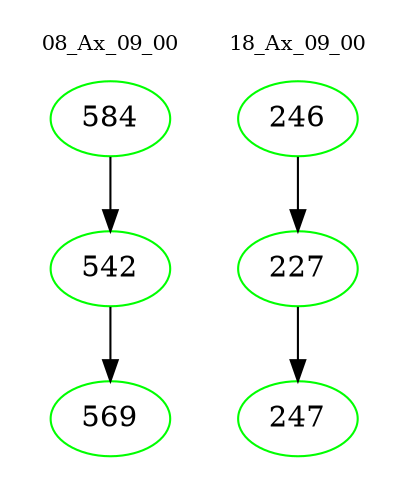 digraph{
subgraph cluster_0 {
color = white
label = "08_Ax_09_00";
fontsize=10;
T0_584 [label="584", color="green"]
T0_584 -> T0_542 [color="black"]
T0_542 [label="542", color="green"]
T0_542 -> T0_569 [color="black"]
T0_569 [label="569", color="green"]
}
subgraph cluster_1 {
color = white
label = "18_Ax_09_00";
fontsize=10;
T1_246 [label="246", color="green"]
T1_246 -> T1_227 [color="black"]
T1_227 [label="227", color="green"]
T1_227 -> T1_247 [color="black"]
T1_247 [label="247", color="green"]
}
}
